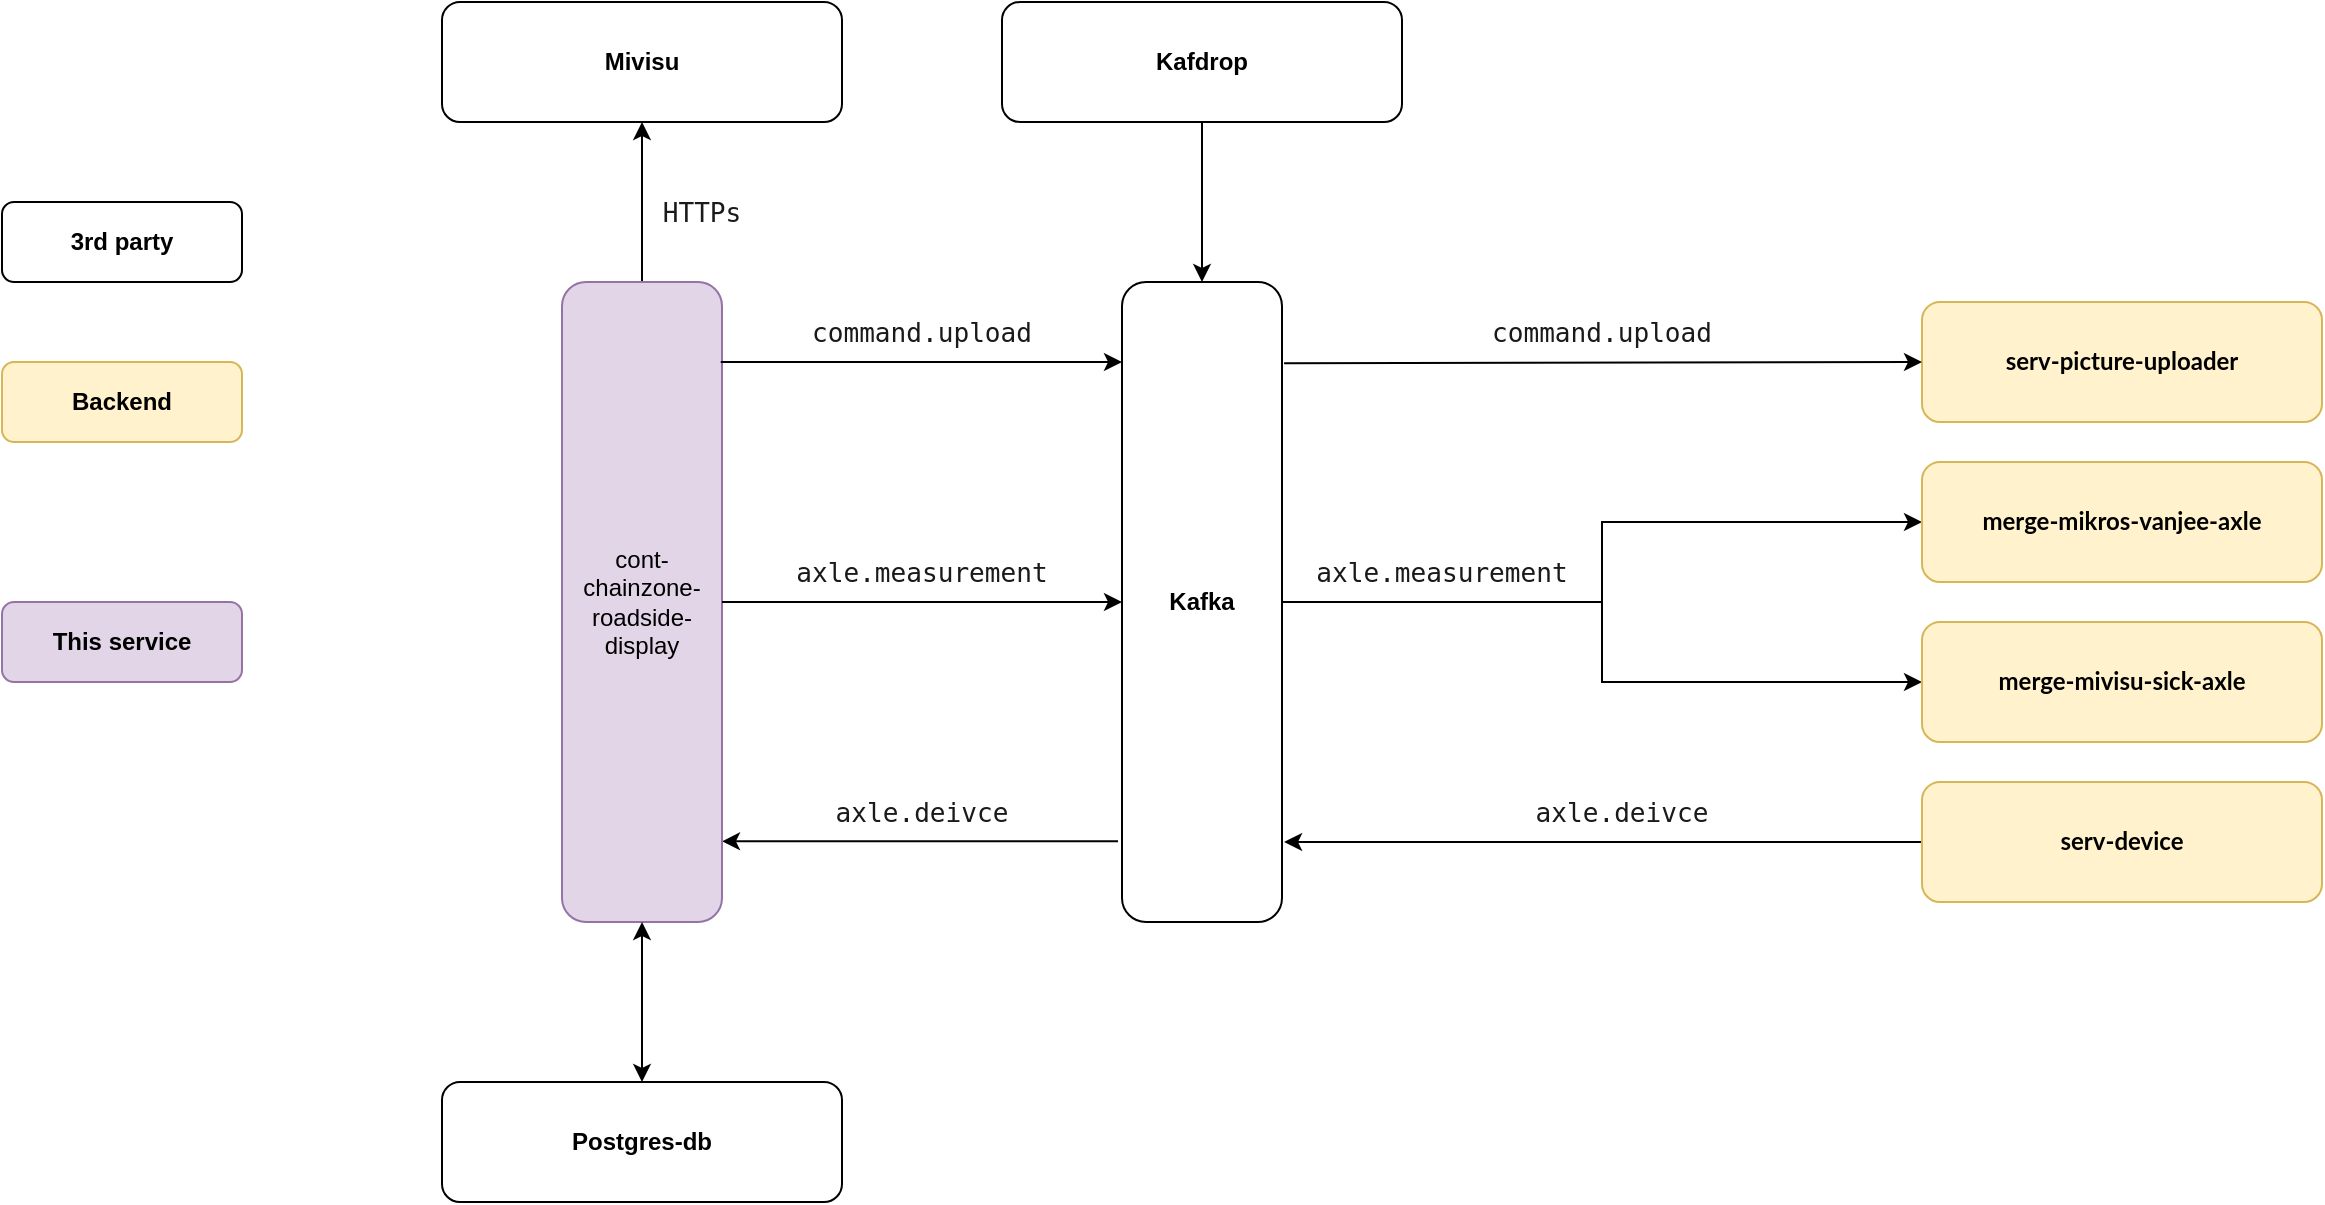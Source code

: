 <mxfile version="16.5.6" type="github">
  <diagram id="2VKphMpQnsFtxef0W3cm" name="Page-1">
    <mxGraphModel dx="1420" dy="802" grid="1" gridSize="10" guides="1" tooltips="1" connect="1" arrows="1" fold="1" page="1" pageScale="1" pageWidth="1600" pageHeight="900" math="0" shadow="0">
      <root>
        <mxCell id="0" />
        <mxCell id="1" parent="0" />
        <mxCell id="ijjAwtKuk9FhlcGkmzOh-1" value="&lt;b&gt;Backend&lt;/b&gt;" style="rounded=1;whiteSpace=wrap;html=1;fillColor=#fff2cc;strokeColor=#d6b656;" parent="1" vertex="1">
          <mxGeometry x="120" y="360" width="120" height="40" as="geometry" />
        </mxCell>
        <mxCell id="ijjAwtKuk9FhlcGkmzOh-2" value="&lt;b&gt;This service&lt;/b&gt;" style="rounded=1;whiteSpace=wrap;html=1;fillColor=#e1d5e7;strokeColor=#9673a6;" parent="1" vertex="1">
          <mxGeometry x="120" y="480" width="120" height="40" as="geometry" />
        </mxCell>
        <mxCell id="ijjAwtKuk9FhlcGkmzOh-3" value="&lt;b&gt;Kafdrop&lt;/b&gt;" style="rounded=1;whiteSpace=wrap;html=1;" parent="1" vertex="1">
          <mxGeometry x="620" y="180" width="200" height="60" as="geometry" />
        </mxCell>
        <mxCell id="hOjt1TtIsqbU7f9ntN-e-11" style="edgeStyle=orthogonalEdgeStyle;rounded=0;orthogonalLoop=1;jettySize=auto;html=1;entryX=1;entryY=0.874;entryDx=0;entryDy=0;exitX=-0.025;exitY=0.874;exitDx=0;exitDy=0;exitPerimeter=0;entryPerimeter=0;" edge="1" parent="1" source="ijjAwtKuk9FhlcGkmzOh-4" target="ijjAwtKuk9FhlcGkmzOh-8">
          <mxGeometry relative="1" as="geometry" />
        </mxCell>
        <mxCell id="hOjt1TtIsqbU7f9ntN-e-21" style="edgeStyle=orthogonalEdgeStyle;rounded=0;orthogonalLoop=1;jettySize=auto;html=1;entryX=0;entryY=0.5;entryDx=0;entryDy=0;" edge="1" parent="1" source="ijjAwtKuk9FhlcGkmzOh-4" target="hOjt1TtIsqbU7f9ntN-e-6">
          <mxGeometry relative="1" as="geometry" />
        </mxCell>
        <mxCell id="hOjt1TtIsqbU7f9ntN-e-22" style="edgeStyle=orthogonalEdgeStyle;rounded=0;orthogonalLoop=1;jettySize=auto;html=1;entryX=0;entryY=0.5;entryDx=0;entryDy=0;" edge="1" parent="1" source="ijjAwtKuk9FhlcGkmzOh-4" target="hOjt1TtIsqbU7f9ntN-e-3">
          <mxGeometry relative="1" as="geometry" />
        </mxCell>
        <mxCell id="ijjAwtKuk9FhlcGkmzOh-4" value="&lt;b&gt;Kafka&lt;/b&gt;" style="rounded=1;whiteSpace=wrap;html=1;" parent="1" vertex="1">
          <mxGeometry x="680" y="320" width="80" height="320" as="geometry" />
        </mxCell>
        <mxCell id="ijjAwtKuk9FhlcGkmzOh-5" value="" style="endArrow=classic;html=1;rounded=0;fontColor=#1A1A1A;entryX=0.5;entryY=0;entryDx=0;entryDy=0;" parent="1" source="ijjAwtKuk9FhlcGkmzOh-3" target="ijjAwtKuk9FhlcGkmzOh-4" edge="1">
          <mxGeometry width="50" height="50" relative="1" as="geometry">
            <mxPoint x="760" y="390" as="sourcePoint" />
            <mxPoint x="810" y="340" as="targetPoint" />
          </mxGeometry>
        </mxCell>
        <mxCell id="ijjAwtKuk9FhlcGkmzOh-7" value="&lt;b&gt;3rd party&lt;/b&gt;" style="rounded=1;whiteSpace=wrap;html=1;" parent="1" vertex="1">
          <mxGeometry x="120" y="280" width="120" height="40" as="geometry" />
        </mxCell>
        <mxCell id="hOjt1TtIsqbU7f9ntN-e-32" style="edgeStyle=orthogonalEdgeStyle;rounded=0;orthogonalLoop=1;jettySize=auto;html=1;entryX=0.5;entryY=1;entryDx=0;entryDy=0;" edge="1" parent="1" source="ijjAwtKuk9FhlcGkmzOh-8" target="hOjt1TtIsqbU7f9ntN-e-30">
          <mxGeometry relative="1" as="geometry" />
        </mxCell>
        <mxCell id="ijjAwtKuk9FhlcGkmzOh-8" value="cont-chainzone-roadside-display" style="rounded=1;whiteSpace=wrap;html=1;fillColor=#e1d5e7;strokeColor=#9673a6;" parent="1" vertex="1">
          <mxGeometry x="400" y="320" width="80" height="320" as="geometry" />
        </mxCell>
        <mxCell id="ijjAwtKuk9FhlcGkmzOh-9" value="&lt;pre&gt;&lt;font face=&quot;jetbrains mono, monospace&quot; color=&quot;#1a1a1a&quot;&gt;&lt;span style=&quot;font-size: 13.067px ; background-color: rgb(255 , 255 , 255)&quot;&gt;command.upload&lt;/span&gt;&lt;/font&gt;&lt;font color=&quot;#bbbbbb&quot; face=&quot;jetbrains mono, monospace&quot; style=&quot;background-color: rgb(40 , 44 , 52)&quot;&gt;&lt;span style=&quot;font-size: 9.8pt&quot;&gt;&lt;br&gt;&lt;/span&gt;&lt;/font&gt;&lt;/pre&gt;" style="text;html=1;strokeColor=none;fillColor=none;align=center;verticalAlign=middle;whiteSpace=wrap;rounded=0;" parent="1" vertex="1">
          <mxGeometry x="490" y="330" width="180" height="30" as="geometry" />
        </mxCell>
        <mxCell id="ijjAwtKuk9FhlcGkmzOh-10" value="&lt;span style=&quot;font-family: &amp;#34;lato&amp;#34; , &amp;#34;arial&amp;#34;&quot;&gt;&lt;b&gt;&lt;font style=&quot;font-size: 12px&quot;&gt;serv-picture-uploader&lt;/font&gt;&lt;/b&gt;&lt;/span&gt;" style="rounded=1;whiteSpace=wrap;html=1;fillColor=#fff2cc;strokeColor=#d6b656;" parent="1" vertex="1">
          <mxGeometry x="1080" y="330" width="200" height="60" as="geometry" />
        </mxCell>
        <mxCell id="hOjt1TtIsqbU7f9ntN-e-26" style="edgeStyle=orthogonalEdgeStyle;rounded=0;orthogonalLoop=1;jettySize=auto;html=1;entryX=1.013;entryY=0.875;entryDx=0;entryDy=0;entryPerimeter=0;" edge="1" parent="1" source="OCcd-2-wiwHDYpxShDI8-3" target="ijjAwtKuk9FhlcGkmzOh-4">
          <mxGeometry relative="1" as="geometry" />
        </mxCell>
        <mxCell id="OCcd-2-wiwHDYpxShDI8-3" value="&lt;span style=&quot;font-family: &amp;#34;lato&amp;#34; , &amp;#34;arial&amp;#34;&quot;&gt;&lt;b&gt;&lt;font style=&quot;font-size: 12px&quot;&gt;serv-device&lt;/font&gt;&lt;/b&gt;&lt;/span&gt;" style="rounded=1;whiteSpace=wrap;html=1;fillColor=#fff2cc;strokeColor=#d6b656;" parent="1" vertex="1">
          <mxGeometry x="1080" y="570" width="200" height="60" as="geometry" />
        </mxCell>
        <mxCell id="hOjt1TtIsqbU7f9ntN-e-2" value="&lt;pre&gt;&lt;font face=&quot;jetbrains mono, monospace&quot; color=&quot;#1a1a1a&quot;&gt;&lt;span style=&quot;font-size: 13.067px ; background-color: rgb(255 , 255 , 255)&quot;&gt;axle.measurement&lt;/span&gt;&lt;/font&gt;&lt;font color=&quot;#bbbbbb&quot; face=&quot;jetbrains mono, monospace&quot; style=&quot;background-color: rgb(40 , 44 , 52)&quot;&gt;&lt;span style=&quot;font-size: 9.8pt&quot;&gt;&lt;br&gt;&lt;/span&gt;&lt;/font&gt;&lt;/pre&gt;" style="text;html=1;strokeColor=none;fillColor=none;align=center;verticalAlign=middle;whiteSpace=wrap;rounded=0;" vertex="1" parent="1">
          <mxGeometry x="490" y="450" width="180" height="30" as="geometry" />
        </mxCell>
        <mxCell id="hOjt1TtIsqbU7f9ntN-e-3" value="&lt;span style=&quot;font-family: &amp;#34;lato&amp;#34; , &amp;#34;arial&amp;#34;&quot;&gt;&lt;b&gt;&lt;font style=&quot;font-size: 12px&quot;&gt;merge-mivisu-sick-axle&lt;/font&gt;&lt;/b&gt;&lt;/span&gt;" style="rounded=1;whiteSpace=wrap;html=1;fillColor=#fff2cc;strokeColor=#d6b656;" vertex="1" parent="1">
          <mxGeometry x="1080" y="490" width="200" height="60" as="geometry" />
        </mxCell>
        <mxCell id="hOjt1TtIsqbU7f9ntN-e-6" value="&lt;span style=&quot;font-family: &amp;#34;lato&amp;#34; , &amp;#34;arial&amp;#34;&quot;&gt;&lt;b&gt;&lt;font style=&quot;font-size: 12px&quot;&gt;merge-mikros-vanjee-axle&lt;/font&gt;&lt;/b&gt;&lt;/span&gt;" style="rounded=1;whiteSpace=wrap;html=1;fillColor=#fff2cc;strokeColor=#d6b656;" vertex="1" parent="1">
          <mxGeometry x="1080" y="410" width="200" height="60" as="geometry" />
        </mxCell>
        <mxCell id="hOjt1TtIsqbU7f9ntN-e-8" value="&lt;pre&gt;&lt;font face=&quot;jetbrains mono, monospace&quot; style=&quot;font-size: 13.067px ; background-color: rgb(255 , 255 , 255)&quot; color=&quot;#1a1a1a&quot;&gt;axle.deivce&lt;/font&gt;&lt;/pre&gt;" style="text;html=1;strokeColor=none;fillColor=none;align=center;verticalAlign=middle;whiteSpace=wrap;rounded=0;" vertex="1" parent="1">
          <mxGeometry x="490" y="570" width="180" height="30" as="geometry" />
        </mxCell>
        <mxCell id="hOjt1TtIsqbU7f9ntN-e-16" value="" style="endArrow=classic;html=1;rounded=0;exitX=0.992;exitY=0.125;exitDx=0;exitDy=0;exitPerimeter=0;entryX=0;entryY=0.125;entryDx=0;entryDy=0;entryPerimeter=0;" edge="1" parent="1" source="ijjAwtKuk9FhlcGkmzOh-8" target="ijjAwtKuk9FhlcGkmzOh-4">
          <mxGeometry width="50" height="50" relative="1" as="geometry">
            <mxPoint x="600" y="480" as="sourcePoint" />
            <mxPoint x="740" y="370" as="targetPoint" />
          </mxGeometry>
        </mxCell>
        <mxCell id="hOjt1TtIsqbU7f9ntN-e-20" value="" style="endArrow=classic;html=1;rounded=0;exitX=1;exitY=0.5;exitDx=0;exitDy=0;entryX=0;entryY=0.5;entryDx=0;entryDy=0;" edge="1" parent="1" source="ijjAwtKuk9FhlcGkmzOh-8" target="ijjAwtKuk9FhlcGkmzOh-4">
          <mxGeometry width="50" height="50" relative="1" as="geometry">
            <mxPoint x="489.36" y="470" as="sourcePoint" />
            <mxPoint x="730" y="470.4" as="targetPoint" />
          </mxGeometry>
        </mxCell>
        <mxCell id="hOjt1TtIsqbU7f9ntN-e-23" value="" style="endArrow=classic;html=1;rounded=0;exitX=1.013;exitY=0.127;exitDx=0;exitDy=0;exitPerimeter=0;entryX=0;entryY=0.5;entryDx=0;entryDy=0;" edge="1" parent="1" source="ijjAwtKuk9FhlcGkmzOh-4" target="ijjAwtKuk9FhlcGkmzOh-10">
          <mxGeometry width="50" height="50" relative="1" as="geometry">
            <mxPoint x="820.0" y="350" as="sourcePoint" />
            <mxPoint x="980.64" y="350" as="targetPoint" />
          </mxGeometry>
        </mxCell>
        <mxCell id="hOjt1TtIsqbU7f9ntN-e-24" value="&lt;pre&gt;&lt;font face=&quot;jetbrains mono, monospace&quot; color=&quot;#1a1a1a&quot;&gt;&lt;span style=&quot;font-size: 13.067px ; background-color: rgb(255 , 255 , 255)&quot;&gt;command.upload&lt;/span&gt;&lt;/font&gt;&lt;font color=&quot;#bbbbbb&quot; face=&quot;jetbrains mono, monospace&quot; style=&quot;background-color: rgb(40 , 44 , 52)&quot;&gt;&lt;span style=&quot;font-size: 9.8pt&quot;&gt;&lt;br&gt;&lt;/span&gt;&lt;/font&gt;&lt;/pre&gt;" style="text;html=1;strokeColor=none;fillColor=none;align=center;verticalAlign=middle;whiteSpace=wrap;rounded=0;" vertex="1" parent="1">
          <mxGeometry x="830" y="330" width="180" height="30" as="geometry" />
        </mxCell>
        <mxCell id="hOjt1TtIsqbU7f9ntN-e-25" value="&lt;pre&gt;&lt;font face=&quot;jetbrains mono, monospace&quot; color=&quot;#1a1a1a&quot;&gt;&lt;span style=&quot;font-size: 13.067px ; background-color: rgb(255 , 255 , 255)&quot;&gt;axle.measurement&lt;/span&gt;&lt;/font&gt;&lt;font color=&quot;#bbbbbb&quot; face=&quot;jetbrains mono, monospace&quot; style=&quot;background-color: rgb(40 , 44 , 52)&quot;&gt;&lt;span style=&quot;font-size: 9.8pt&quot;&gt;&lt;br&gt;&lt;/span&gt;&lt;/font&gt;&lt;/pre&gt;" style="text;html=1;strokeColor=none;fillColor=none;align=center;verticalAlign=middle;whiteSpace=wrap;rounded=0;" vertex="1" parent="1">
          <mxGeometry x="750" y="450" width="180" height="30" as="geometry" />
        </mxCell>
        <mxCell id="hOjt1TtIsqbU7f9ntN-e-27" value="&lt;pre&gt;&lt;font face=&quot;jetbrains mono, monospace&quot; style=&quot;font-size: 13.067px ; background-color: rgb(255 , 255 , 255)&quot; color=&quot;#1a1a1a&quot;&gt;axle.deivce&lt;/font&gt;&lt;/pre&gt;" style="text;html=1;strokeColor=none;fillColor=none;align=center;verticalAlign=middle;whiteSpace=wrap;rounded=0;" vertex="1" parent="1">
          <mxGeometry x="840" y="570" width="180" height="30" as="geometry" />
        </mxCell>
        <mxCell id="hOjt1TtIsqbU7f9ntN-e-28" value="&lt;b&gt;Postgres-db&lt;/b&gt;" style="rounded=1;whiteSpace=wrap;html=1;" vertex="1" parent="1">
          <mxGeometry x="340" y="720" width="200" height="60" as="geometry" />
        </mxCell>
        <mxCell id="hOjt1TtIsqbU7f9ntN-e-30" value="&lt;b&gt;Mivisu&lt;/b&gt;" style="rounded=1;whiteSpace=wrap;html=1;" vertex="1" parent="1">
          <mxGeometry x="340" y="180" width="200" height="60" as="geometry" />
        </mxCell>
        <mxCell id="hOjt1TtIsqbU7f9ntN-e-33" value="&lt;pre&gt;&lt;font face=&quot;jetbrains mono, monospace&quot; color=&quot;#1a1a1a&quot;&gt;&lt;span style=&quot;font-size: 13.067px ; background-color: rgb(255 , 255 , 255)&quot;&gt;HTTPs&lt;/span&gt;&lt;/font&gt;&lt;font color=&quot;#bbbbbb&quot; face=&quot;jetbrains mono, monospace&quot; style=&quot;background-color: rgb(40 , 44 , 52)&quot;&gt;&lt;span style=&quot;font-size: 9.8pt&quot;&gt;&lt;br&gt;&lt;/span&gt;&lt;/font&gt;&lt;/pre&gt;" style="text;html=1;strokeColor=none;fillColor=none;align=center;verticalAlign=middle;whiteSpace=wrap;rounded=0;" vertex="1" parent="1">
          <mxGeometry x="380" y="270" width="180" height="30" as="geometry" />
        </mxCell>
        <mxCell id="hOjt1TtIsqbU7f9ntN-e-35" value="" style="endArrow=classic;startArrow=classic;html=1;rounded=0;entryX=0.5;entryY=1;entryDx=0;entryDy=0;exitX=0.5;exitY=0;exitDx=0;exitDy=0;" edge="1" parent="1" source="hOjt1TtIsqbU7f9ntN-e-28" target="ijjAwtKuk9FhlcGkmzOh-8">
          <mxGeometry width="50" height="50" relative="1" as="geometry">
            <mxPoint x="415" y="710" as="sourcePoint" />
            <mxPoint x="465" y="660" as="targetPoint" />
          </mxGeometry>
        </mxCell>
      </root>
    </mxGraphModel>
  </diagram>
</mxfile>
